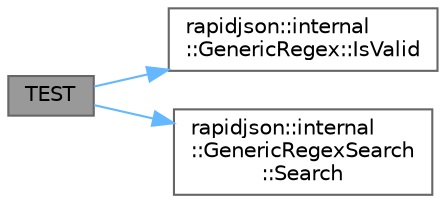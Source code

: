 digraph "TEST"
{
 // LATEX_PDF_SIZE
  bgcolor="transparent";
  edge [fontname=Helvetica,fontsize=10,labelfontname=Helvetica,labelfontsize=10];
  node [fontname=Helvetica,fontsize=10,shape=box,height=0.2,width=0.4];
  rankdir="LR";
  Node1 [id="Node000001",label="TEST",height=0.2,width=0.4,color="gray40", fillcolor="grey60", style="filled", fontcolor="black",tooltip=" "];
  Node1 -> Node2 [id="edge1_Node000001_Node000002",color="steelblue1",style="solid",tooltip=" "];
  Node2 [id="Node000002",label="rapidjson::internal\l::GenericRegex::IsValid",height=0.2,width=0.4,color="grey40", fillcolor="white", style="filled",URL="$classrapidjson_1_1internal_1_1_generic_regex.html#a90863c80224069d8f064501d8a2584c0",tooltip=" "];
  Node1 -> Node3 [id="edge2_Node000001_Node000003",color="steelblue1",style="solid",tooltip=" "];
  Node3 [id="Node000003",label="rapidjson::internal\l::GenericRegexSearch\l::Search",height=0.2,width=0.4,color="grey40", fillcolor="white", style="filled",URL="$classrapidjson_1_1internal_1_1_generic_regex_search.html#a7d048ecaaad22d0bdfa2d093dd7fcc42",tooltip=" "];
}

